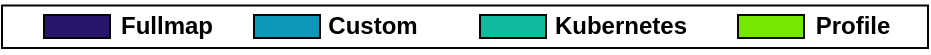 <mxfile version="20.8.13" type="github">
  <diagram name="Page-1" id="YWRZGNwond29QIktEAfO">
    <mxGraphModel dx="574" dy="308" grid="0" gridSize="10" guides="1" tooltips="1" connect="1" arrows="1" fold="1" page="1" pageScale="1" pageWidth="850" pageHeight="1100" math="0" shadow="0">
      <root>
        <mxCell id="0" />
        <mxCell id="1" parent="0" />
        <mxCell id="E1mXMvyRoxzcLxFFRUYI-1" value="" style="rounded=0;whiteSpace=wrap;html=1;fillColor=#27166B;strokeColor=#050505;" vertex="1" parent="1">
          <mxGeometry x="174" y="411.5" width="33" height="11.5" as="geometry" />
        </mxCell>
        <mxCell id="E1mXMvyRoxzcLxFFRUYI-2" value="" style="rounded=0;whiteSpace=wrap;html=1;fillColor=#0D98BA;strokeColor=#050505;" vertex="1" parent="1">
          <mxGeometry x="279" y="411.5" width="33" height="11.5" as="geometry" />
        </mxCell>
        <mxCell id="E1mXMvyRoxzcLxFFRUYI-3" value="" style="rounded=0;whiteSpace=wrap;html=1;fillColor=#74E800;strokeColor=#050505;" vertex="1" parent="1">
          <mxGeometry x="521" y="411.5" width="33" height="11.5" as="geometry" />
        </mxCell>
        <mxCell id="E1mXMvyRoxzcLxFFRUYI-4" value="" style="rounded=0;whiteSpace=wrap;html=1;fillColor=#0FBA9D;strokeColor=#050505;" vertex="1" parent="1">
          <mxGeometry x="392" y="411.5" width="33" height="11.5" as="geometry" />
        </mxCell>
        <mxCell id="E1mXMvyRoxzcLxFFRUYI-5" value="&lt;b&gt;Fullmap&lt;/b&gt;" style="text;html=1;align=center;verticalAlign=middle;resizable=0;points=[];autosize=1;strokeColor=none;fillColor=none;strokeWidth=3;" vertex="1" parent="1">
          <mxGeometry x="203" y="404.25" width="64" height="26" as="geometry" />
        </mxCell>
        <mxCell id="E1mXMvyRoxzcLxFFRUYI-6" value="&lt;b&gt;Custom&lt;/b&gt;" style="text;html=1;align=center;verticalAlign=middle;resizable=0;points=[];autosize=1;strokeColor=none;fillColor=none;" vertex="1" parent="1">
          <mxGeometry x="306" y="404.25" width="63" height="26" as="geometry" />
        </mxCell>
        <mxCell id="E1mXMvyRoxzcLxFFRUYI-9" value="" style="rounded=0;whiteSpace=wrap;html=1;strokeColor=#050505;fillColor=none;shadow=0;glass=1;" vertex="1" parent="1">
          <mxGeometry x="153" y="406.75" width="463" height="21.25" as="geometry" />
        </mxCell>
        <mxCell id="E1mXMvyRoxzcLxFFRUYI-7" value="&lt;b&gt;Kubernetes&lt;/b&gt;" style="text;html=1;align=center;verticalAlign=middle;resizable=0;points=[];autosize=1;strokeColor=none;fillColor=none;" vertex="1" parent="1">
          <mxGeometry x="420" y="404.25" width="84" height="26" as="geometry" />
        </mxCell>
        <mxCell id="E1mXMvyRoxzcLxFFRUYI-8" value="&lt;b&gt;Profile&lt;/b&gt;" style="text;html=1;align=center;verticalAlign=middle;resizable=0;points=[];autosize=1;strokeColor=none;fillColor=none;" vertex="1" parent="1">
          <mxGeometry x="550" y="404.25" width="55" height="26" as="geometry" />
        </mxCell>
      </root>
    </mxGraphModel>
  </diagram>
</mxfile>
